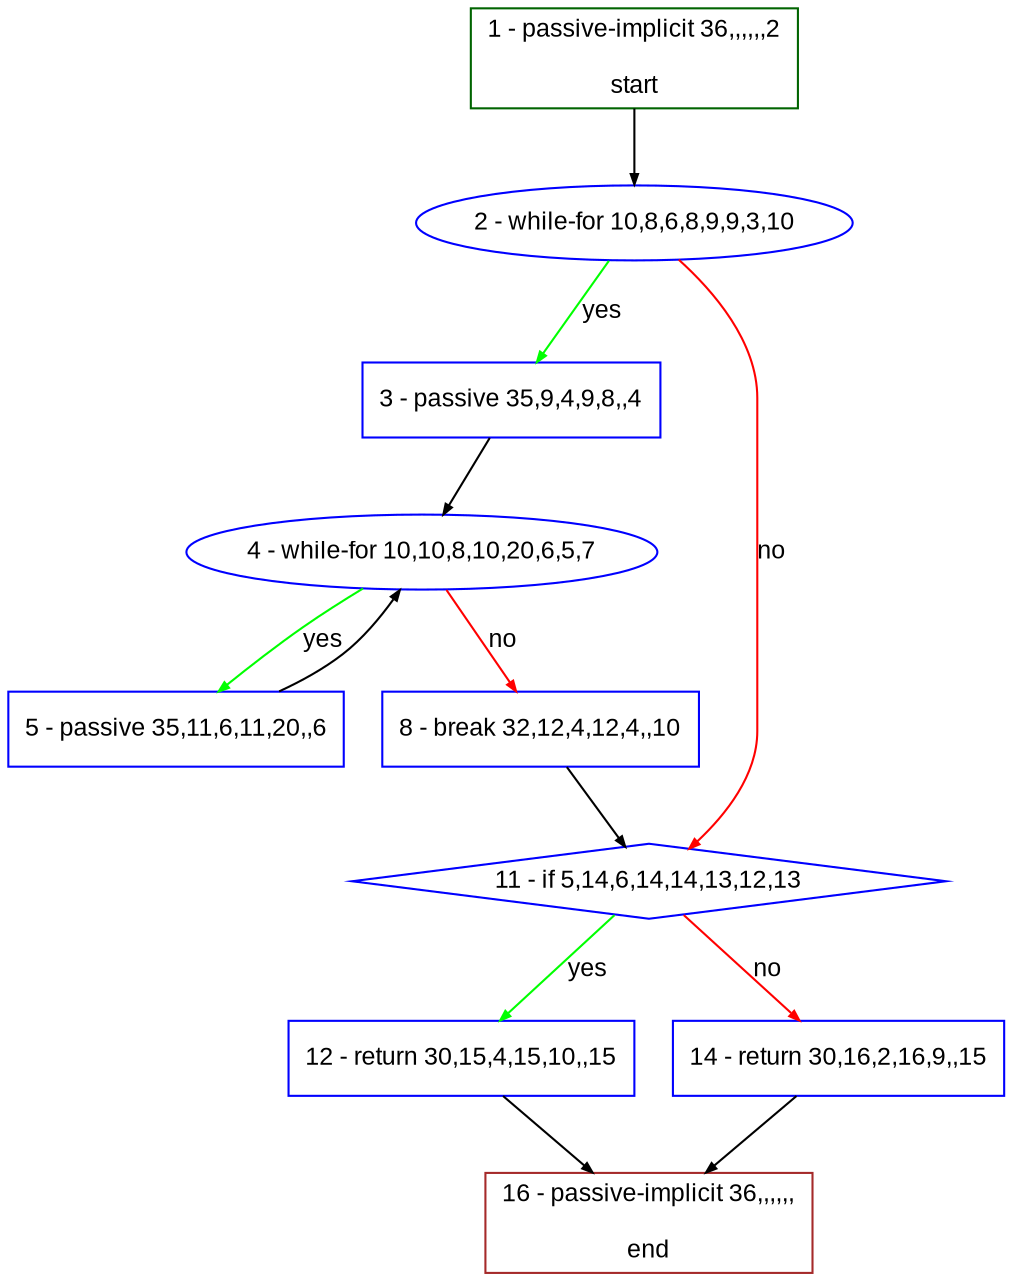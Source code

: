 digraph "" {
  graph [bgcolor="white", fillcolor="#FFFFCC", pack="true", packmode="clust", fontname="Arial", label="", fontsize="12", compound="true", style="rounded,filled"];
  node [node_initialized="no", fillcolor="white", fontname="Arial", label="", color="grey", fontsize="12", fixedsize="false", compound="true", shape="rectangle", style="filled"];
  edge [arrowtail="none", lhead="", fontcolor="black", fontname="Arial", label="", color="black", fontsize="12", arrowhead="normal", arrowsize="0.5", compound="true", ltail="", dir="forward"];
  __N1 [fillcolor="#ffffff", label="2 - while-for 10,8,6,8,9,9,3,10", color="#0000ff", shape="oval", style="filled"];
  __N2 [fillcolor="#ffffff", label="1 - passive-implicit 36,,,,,,2\n\nstart", color="#006400", shape="box", style="filled"];
  __N3 [fillcolor="#ffffff", label="3 - passive 35,9,4,9,8,,4", color="#0000ff", shape="box", style="filled"];
  __N4 [fillcolor="#ffffff", label="11 - if 5,14,6,14,14,13,12,13", color="#0000ff", shape="diamond", style="filled"];
  __N5 [fillcolor="#ffffff", label="4 - while-for 10,10,8,10,20,6,5,7", color="#0000ff", shape="oval", style="filled"];
  __N6 [fillcolor="#ffffff", label="5 - passive 35,11,6,11,20,,6", color="#0000ff", shape="box", style="filled"];
  __N7 [fillcolor="#ffffff", label="8 - break 32,12,4,12,4,,10", color="#0000ff", shape="box", style="filled"];
  __N8 [fillcolor="#ffffff", label="12 - return 30,15,4,15,10,,15", color="#0000ff", shape="box", style="filled"];
  __N9 [fillcolor="#ffffff", label="14 - return 30,16,2,16,9,,15", color="#0000ff", shape="box", style="filled"];
  __N10 [fillcolor="#ffffff", label="16 - passive-implicit 36,,,,,,\n\nend", color="#a52a2a", shape="box", style="filled"];
  __N2 -> __N1 [arrowtail="none", color="#000000", label="", arrowhead="normal", dir="forward"];
  __N1 -> __N3 [arrowtail="none", color="#00ff00", label="yes", arrowhead="normal", dir="forward"];
  __N1 -> __N4 [arrowtail="none", color="#ff0000", label="no", arrowhead="normal", dir="forward"];
  __N3 -> __N5 [arrowtail="none", color="#000000", label="", arrowhead="normal", dir="forward"];
  __N5 -> __N6 [arrowtail="none", color="#00ff00", label="yes", arrowhead="normal", dir="forward"];
  __N6 -> __N5 [arrowtail="none", color="#000000", label="", arrowhead="normal", dir="forward"];
  __N5 -> __N7 [arrowtail="none", color="#ff0000", label="no", arrowhead="normal", dir="forward"];
  __N7 -> __N4 [arrowtail="none", color="#000000", label="", arrowhead="normal", dir="forward"];
  __N4 -> __N8 [arrowtail="none", color="#00ff00", label="yes", arrowhead="normal", dir="forward"];
  __N4 -> __N9 [arrowtail="none", color="#ff0000", label="no", arrowhead="normal", dir="forward"];
  __N8 -> __N10 [arrowtail="none", color="#000000", label="", arrowhead="normal", dir="forward"];
  __N9 -> __N10 [arrowtail="none", color="#000000", label="", arrowhead="normal", dir="forward"];
}
